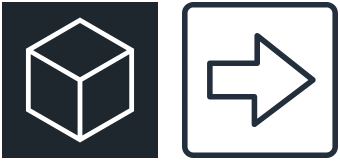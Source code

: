 <mxfile version="23.0.1" type="github">
  <diagram name="Page-1" id="yyaAXf0NI25FcjQbEKhI">
    <mxGraphModel dx="954" dy="510" grid="1" gridSize="10" guides="1" tooltips="1" connect="1" arrows="1" fold="1" page="1" pageScale="1" pageWidth="850" pageHeight="1100" math="0" shadow="0">
      <root>
        <mxCell id="0" />
        <mxCell id="1" parent="0" />
        <mxCell id="1Y30zJmkwv6W174HL4Gk-1" value="" style="sketch=0;points=[[0,0,0],[0.25,0,0],[0.5,0,0],[0.75,0,0],[1,0,0],[0,1,0],[0.25,1,0],[0.5,1,0],[0.75,1,0],[1,1,0],[0,0.25,0],[0,0.5,0],[0,0.75,0],[1,0.25,0],[1,0.5,0],[1,0.75,0]];gradientDirection=north;outlineConnect=0;fontColor=#232F3E;gradientColor=none;fillColor=#1E262E;strokeColor=#ffffff;dashed=0;verticalLabelPosition=bottom;verticalAlign=top;align=center;html=1;fontSize=12;fontStyle=0;aspect=fixed;shape=mxgraph.aws4.resourceIcon;resIcon=mxgraph.aws4.general;" vertex="1" parent="1">
          <mxGeometry x="290" y="290" width="78" height="78" as="geometry" />
        </mxCell>
        <mxCell id="1Y30zJmkwv6W174HL4Gk-2" value="" style="sketch=0;outlineConnect=0;fontColor=#232F3E;gradientColor=none;fillColor=#232F3D;strokeColor=none;dashed=0;verticalLabelPosition=bottom;verticalAlign=top;align=center;html=1;fontSize=12;fontStyle=0;aspect=fixed;pointerEvents=1;shape=mxgraph.aws4.all_products;" vertex="1" parent="1">
          <mxGeometry x="380" y="290" width="78" height="78" as="geometry" />
        </mxCell>
      </root>
    </mxGraphModel>
  </diagram>
</mxfile>
